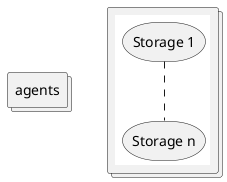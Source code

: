 @startuml
collections agents
collections nested [
    {{
        storage "Storage 1" as store1
        storage "Storage n" as storen
        store1 .. storen
    }}
]
@enduml